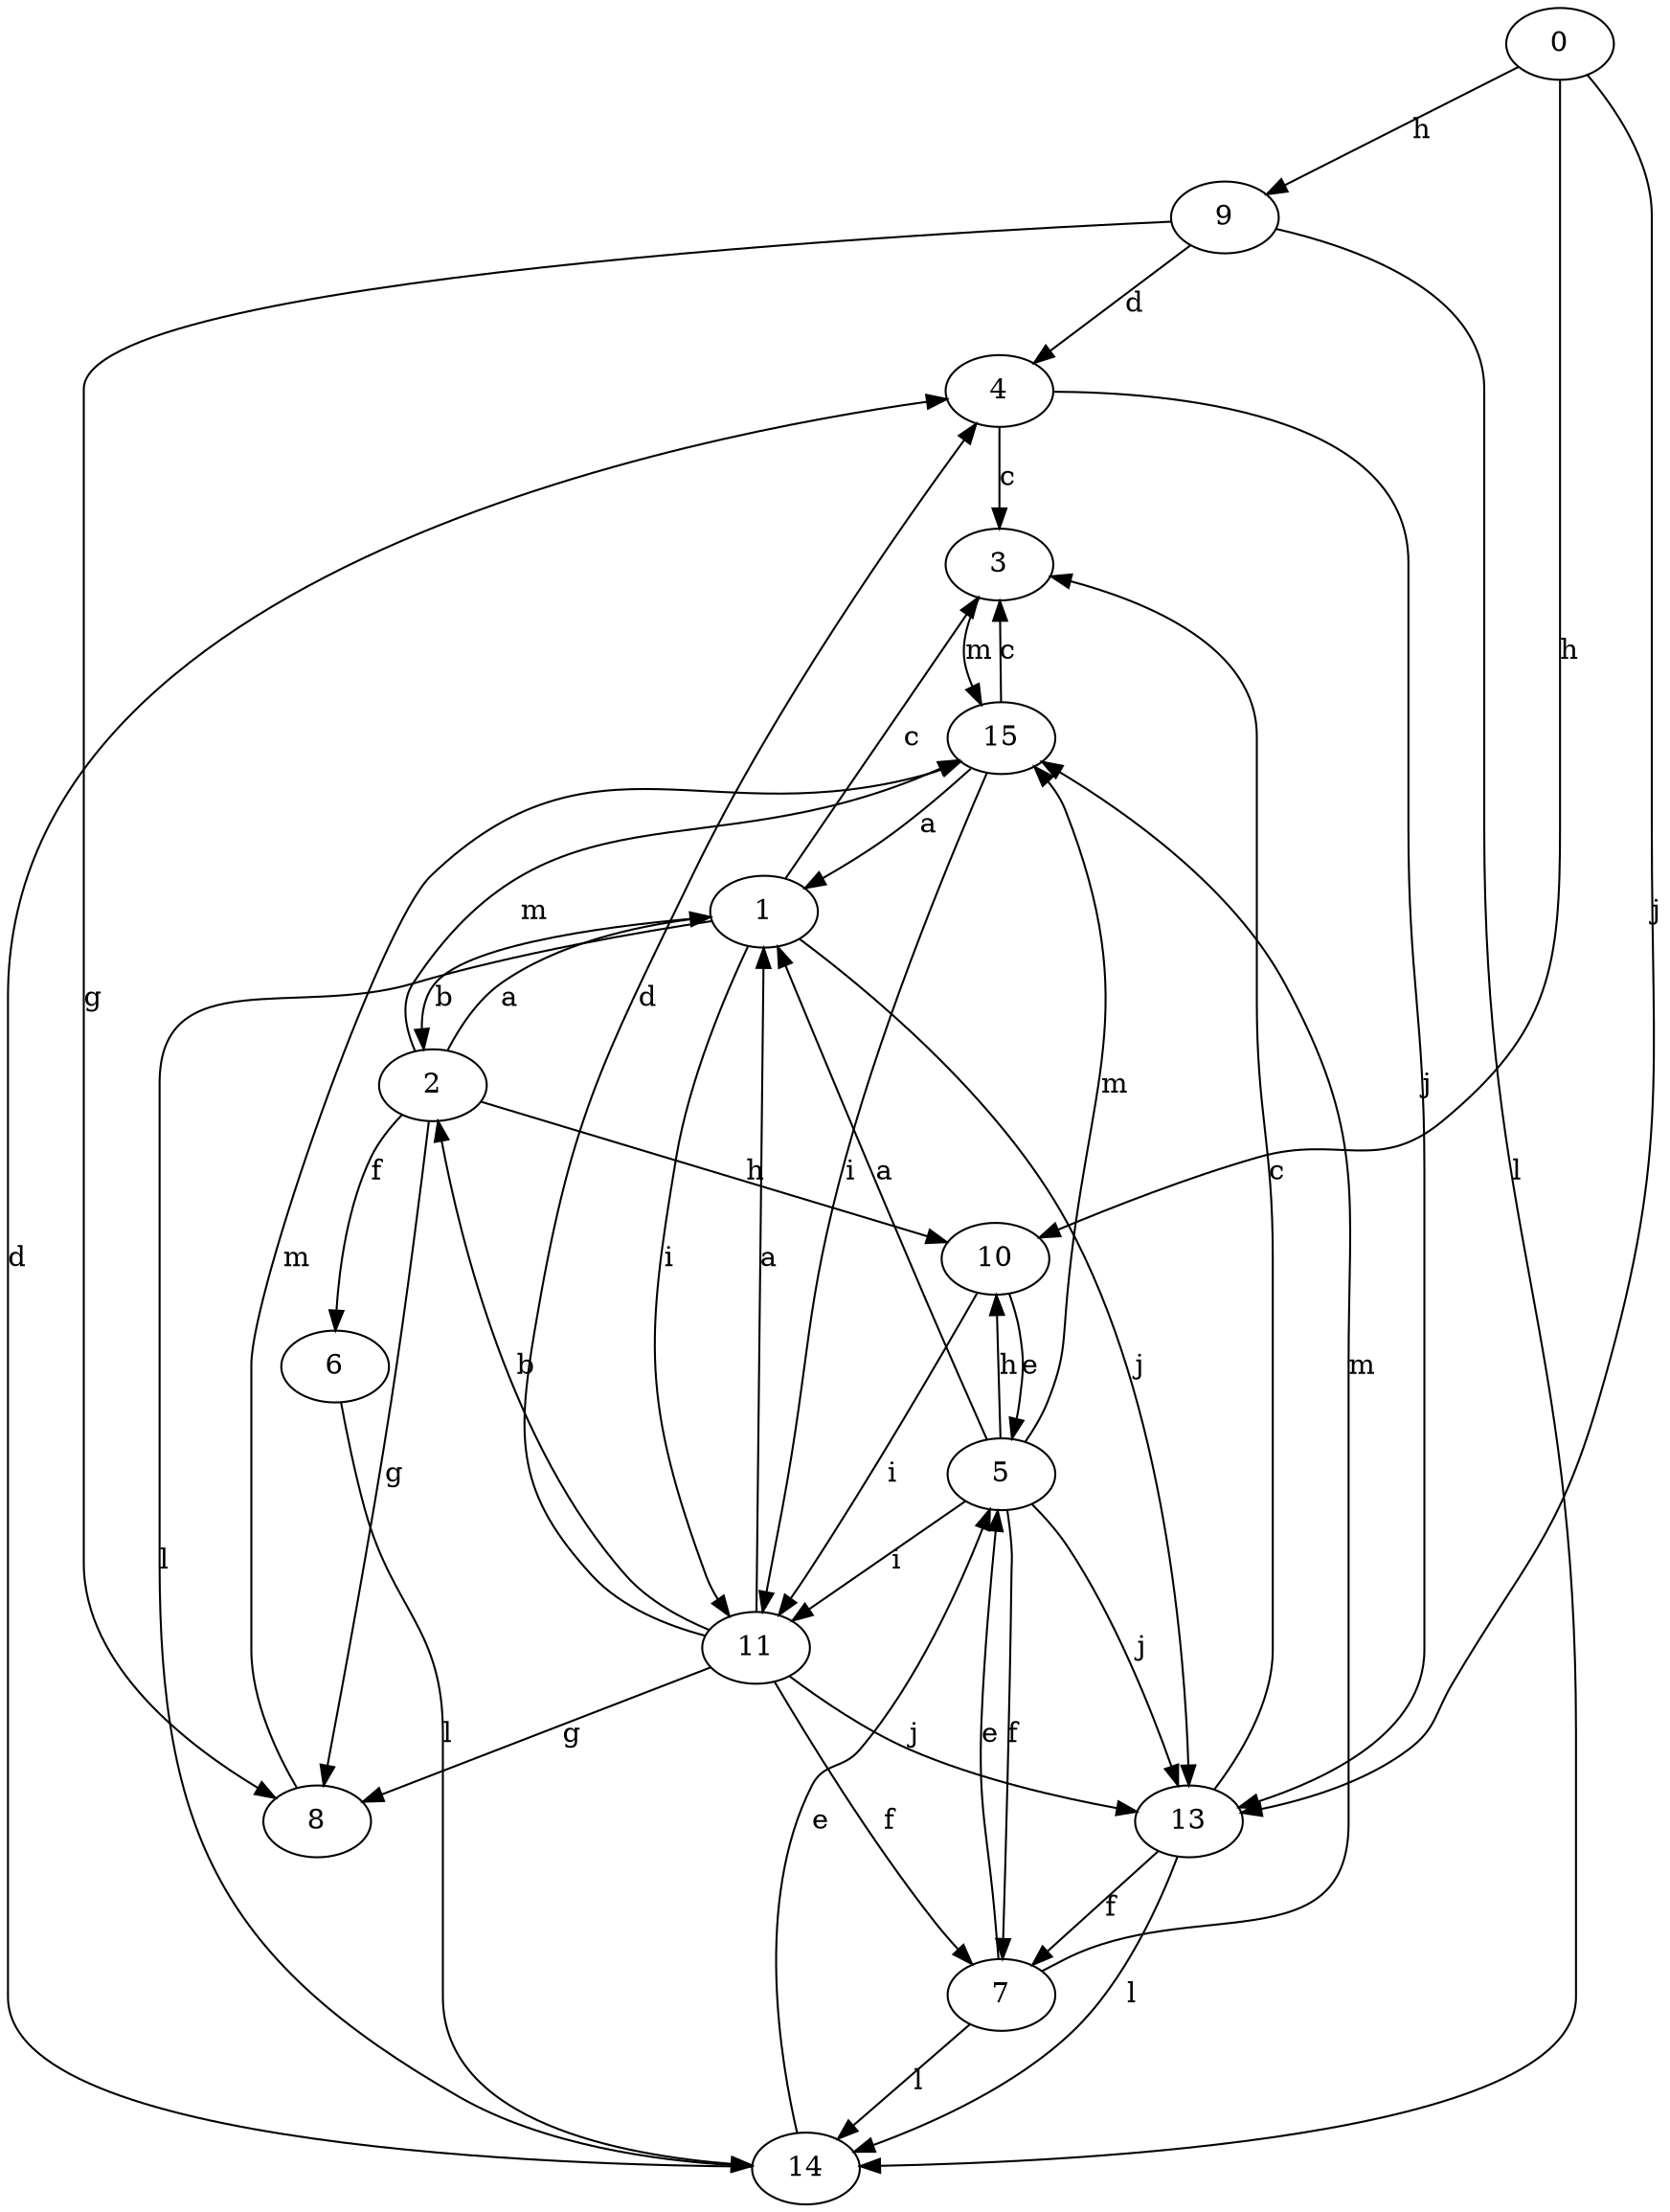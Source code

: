 strict digraph  {
0;
1;
2;
3;
4;
5;
6;
7;
8;
9;
10;
11;
13;
14;
15;
0 -> 9  [label=h];
0 -> 10  [label=h];
0 -> 13  [label=j];
1 -> 2  [label=b];
1 -> 3  [label=c];
1 -> 11  [label=i];
1 -> 13  [label=j];
1 -> 14  [label=l];
2 -> 1  [label=a];
2 -> 6  [label=f];
2 -> 8  [label=g];
2 -> 10  [label=h];
2 -> 15  [label=m];
3 -> 15  [label=m];
4 -> 3  [label=c];
4 -> 13  [label=j];
5 -> 1  [label=a];
5 -> 7  [label=f];
5 -> 10  [label=h];
5 -> 11  [label=i];
5 -> 13  [label=j];
5 -> 15  [label=m];
6 -> 14  [label=l];
7 -> 5  [label=e];
7 -> 14  [label=l];
7 -> 15  [label=m];
8 -> 15  [label=m];
9 -> 4  [label=d];
9 -> 8  [label=g];
9 -> 14  [label=l];
10 -> 5  [label=e];
10 -> 11  [label=i];
11 -> 1  [label=a];
11 -> 2  [label=b];
11 -> 4  [label=d];
11 -> 7  [label=f];
11 -> 8  [label=g];
11 -> 13  [label=j];
13 -> 3  [label=c];
13 -> 7  [label=f];
13 -> 14  [label=l];
14 -> 4  [label=d];
14 -> 5  [label=e];
15 -> 1  [label=a];
15 -> 3  [label=c];
15 -> 11  [label=i];
}
